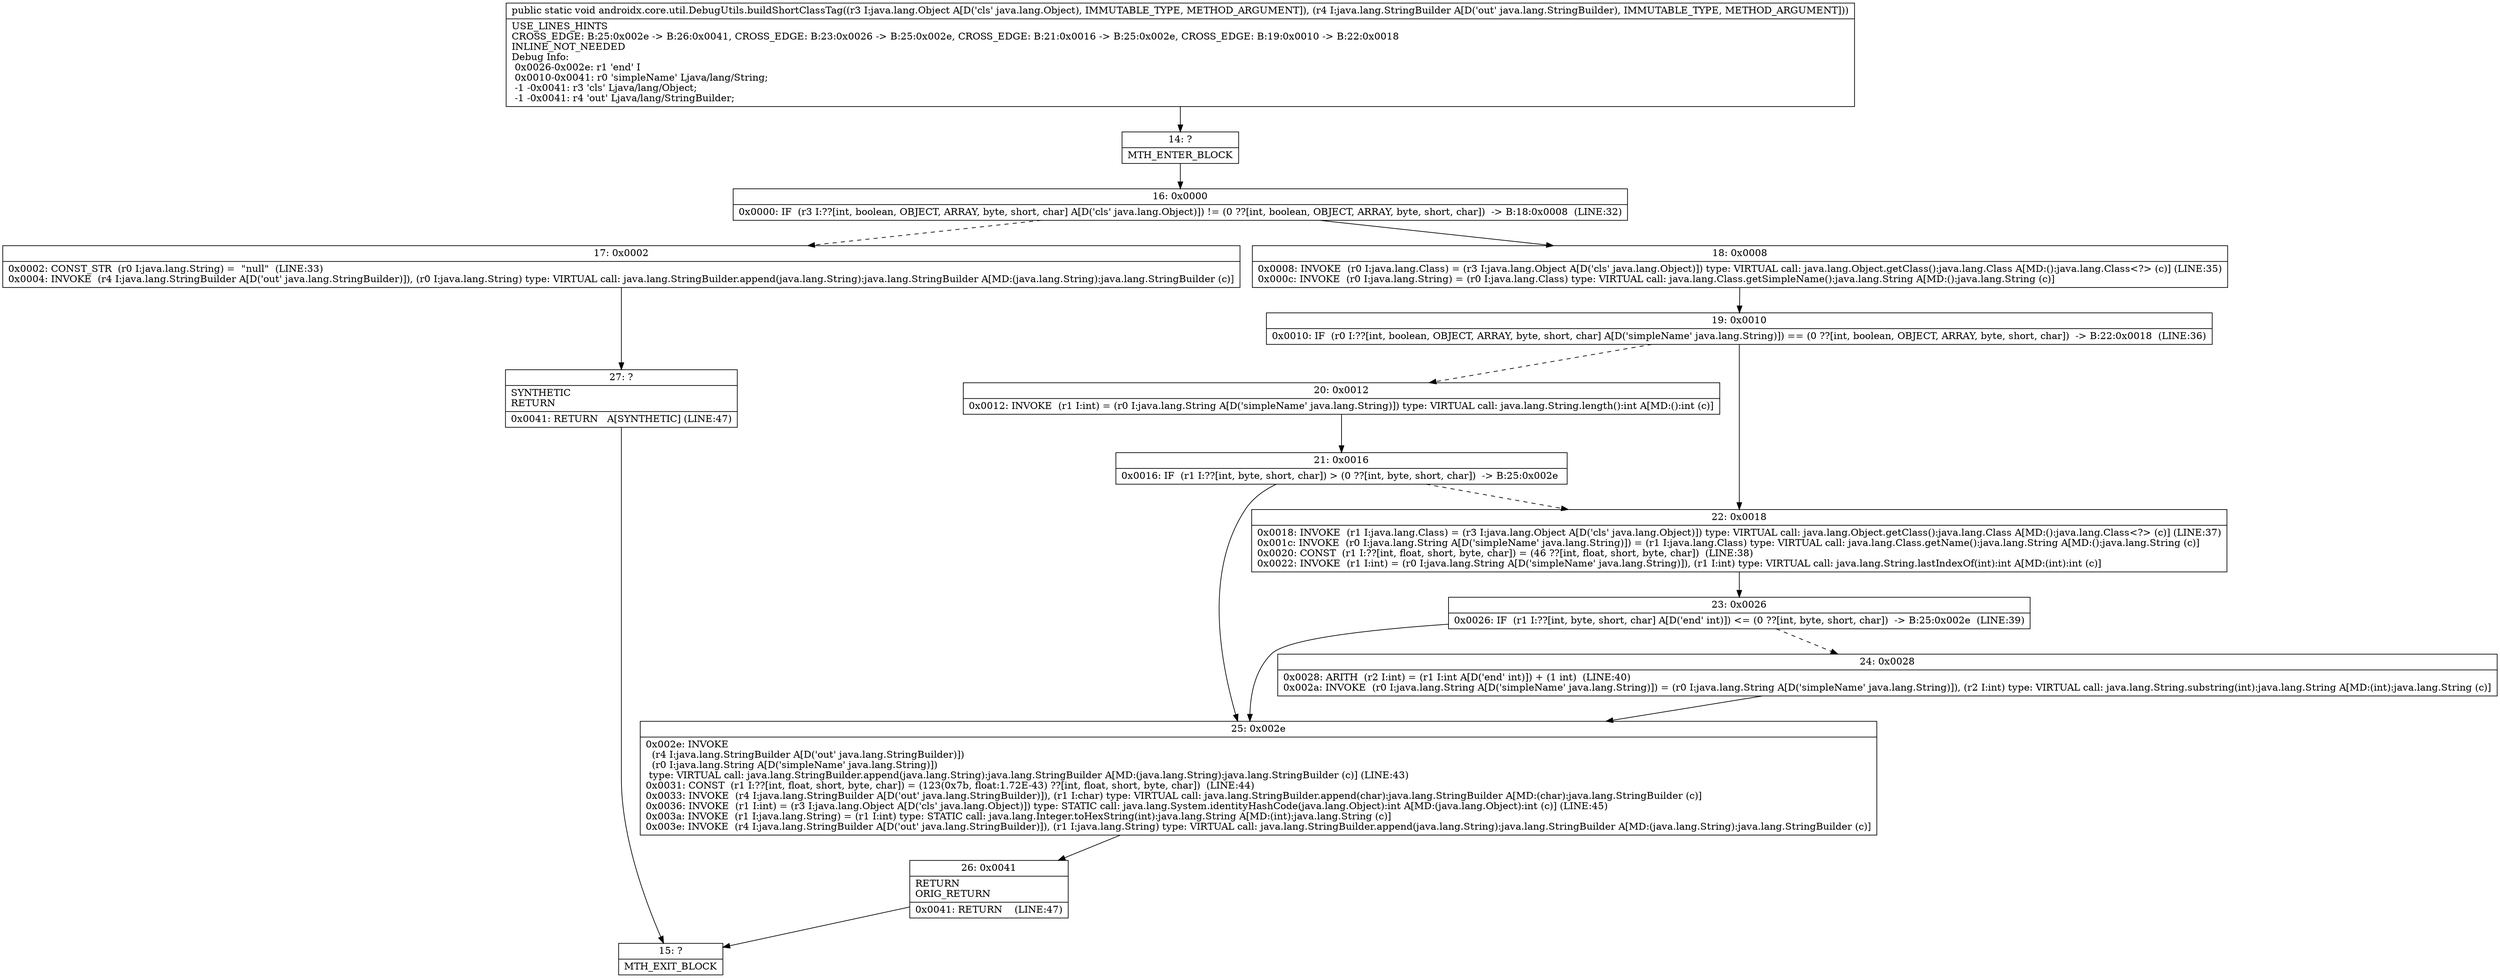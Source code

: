 digraph "CFG forandroidx.core.util.DebugUtils.buildShortClassTag(Ljava\/lang\/Object;Ljava\/lang\/StringBuilder;)V" {
Node_14 [shape=record,label="{14\:\ ?|MTH_ENTER_BLOCK\l}"];
Node_16 [shape=record,label="{16\:\ 0x0000|0x0000: IF  (r3 I:??[int, boolean, OBJECT, ARRAY, byte, short, char] A[D('cls' java.lang.Object)]) != (0 ??[int, boolean, OBJECT, ARRAY, byte, short, char])  \-\> B:18:0x0008  (LINE:32)\l}"];
Node_17 [shape=record,label="{17\:\ 0x0002|0x0002: CONST_STR  (r0 I:java.lang.String) =  \"null\"  (LINE:33)\l0x0004: INVOKE  (r4 I:java.lang.StringBuilder A[D('out' java.lang.StringBuilder)]), (r0 I:java.lang.String) type: VIRTUAL call: java.lang.StringBuilder.append(java.lang.String):java.lang.StringBuilder A[MD:(java.lang.String):java.lang.StringBuilder (c)]\l}"];
Node_27 [shape=record,label="{27\:\ ?|SYNTHETIC\lRETURN\l|0x0041: RETURN   A[SYNTHETIC] (LINE:47)\l}"];
Node_15 [shape=record,label="{15\:\ ?|MTH_EXIT_BLOCK\l}"];
Node_18 [shape=record,label="{18\:\ 0x0008|0x0008: INVOKE  (r0 I:java.lang.Class) = (r3 I:java.lang.Object A[D('cls' java.lang.Object)]) type: VIRTUAL call: java.lang.Object.getClass():java.lang.Class A[MD:():java.lang.Class\<?\> (c)] (LINE:35)\l0x000c: INVOKE  (r0 I:java.lang.String) = (r0 I:java.lang.Class) type: VIRTUAL call: java.lang.Class.getSimpleName():java.lang.String A[MD:():java.lang.String (c)]\l}"];
Node_19 [shape=record,label="{19\:\ 0x0010|0x0010: IF  (r0 I:??[int, boolean, OBJECT, ARRAY, byte, short, char] A[D('simpleName' java.lang.String)]) == (0 ??[int, boolean, OBJECT, ARRAY, byte, short, char])  \-\> B:22:0x0018  (LINE:36)\l}"];
Node_20 [shape=record,label="{20\:\ 0x0012|0x0012: INVOKE  (r1 I:int) = (r0 I:java.lang.String A[D('simpleName' java.lang.String)]) type: VIRTUAL call: java.lang.String.length():int A[MD:():int (c)]\l}"];
Node_21 [shape=record,label="{21\:\ 0x0016|0x0016: IF  (r1 I:??[int, byte, short, char]) \> (0 ??[int, byte, short, char])  \-\> B:25:0x002e \l}"];
Node_25 [shape=record,label="{25\:\ 0x002e|0x002e: INVOKE  \l  (r4 I:java.lang.StringBuilder A[D('out' java.lang.StringBuilder)])\l  (r0 I:java.lang.String A[D('simpleName' java.lang.String)])\l type: VIRTUAL call: java.lang.StringBuilder.append(java.lang.String):java.lang.StringBuilder A[MD:(java.lang.String):java.lang.StringBuilder (c)] (LINE:43)\l0x0031: CONST  (r1 I:??[int, float, short, byte, char]) = (123(0x7b, float:1.72E\-43) ??[int, float, short, byte, char])  (LINE:44)\l0x0033: INVOKE  (r4 I:java.lang.StringBuilder A[D('out' java.lang.StringBuilder)]), (r1 I:char) type: VIRTUAL call: java.lang.StringBuilder.append(char):java.lang.StringBuilder A[MD:(char):java.lang.StringBuilder (c)]\l0x0036: INVOKE  (r1 I:int) = (r3 I:java.lang.Object A[D('cls' java.lang.Object)]) type: STATIC call: java.lang.System.identityHashCode(java.lang.Object):int A[MD:(java.lang.Object):int (c)] (LINE:45)\l0x003a: INVOKE  (r1 I:java.lang.String) = (r1 I:int) type: STATIC call: java.lang.Integer.toHexString(int):java.lang.String A[MD:(int):java.lang.String (c)]\l0x003e: INVOKE  (r4 I:java.lang.StringBuilder A[D('out' java.lang.StringBuilder)]), (r1 I:java.lang.String) type: VIRTUAL call: java.lang.StringBuilder.append(java.lang.String):java.lang.StringBuilder A[MD:(java.lang.String):java.lang.StringBuilder (c)]\l}"];
Node_26 [shape=record,label="{26\:\ 0x0041|RETURN\lORIG_RETURN\l|0x0041: RETURN    (LINE:47)\l}"];
Node_22 [shape=record,label="{22\:\ 0x0018|0x0018: INVOKE  (r1 I:java.lang.Class) = (r3 I:java.lang.Object A[D('cls' java.lang.Object)]) type: VIRTUAL call: java.lang.Object.getClass():java.lang.Class A[MD:():java.lang.Class\<?\> (c)] (LINE:37)\l0x001c: INVOKE  (r0 I:java.lang.String A[D('simpleName' java.lang.String)]) = (r1 I:java.lang.Class) type: VIRTUAL call: java.lang.Class.getName():java.lang.String A[MD:():java.lang.String (c)]\l0x0020: CONST  (r1 I:??[int, float, short, byte, char]) = (46 ??[int, float, short, byte, char])  (LINE:38)\l0x0022: INVOKE  (r1 I:int) = (r0 I:java.lang.String A[D('simpleName' java.lang.String)]), (r1 I:int) type: VIRTUAL call: java.lang.String.lastIndexOf(int):int A[MD:(int):int (c)]\l}"];
Node_23 [shape=record,label="{23\:\ 0x0026|0x0026: IF  (r1 I:??[int, byte, short, char] A[D('end' int)]) \<= (0 ??[int, byte, short, char])  \-\> B:25:0x002e  (LINE:39)\l}"];
Node_24 [shape=record,label="{24\:\ 0x0028|0x0028: ARITH  (r2 I:int) = (r1 I:int A[D('end' int)]) + (1 int)  (LINE:40)\l0x002a: INVOKE  (r0 I:java.lang.String A[D('simpleName' java.lang.String)]) = (r0 I:java.lang.String A[D('simpleName' java.lang.String)]), (r2 I:int) type: VIRTUAL call: java.lang.String.substring(int):java.lang.String A[MD:(int):java.lang.String (c)]\l}"];
MethodNode[shape=record,label="{public static void androidx.core.util.DebugUtils.buildShortClassTag((r3 I:java.lang.Object A[D('cls' java.lang.Object), IMMUTABLE_TYPE, METHOD_ARGUMENT]), (r4 I:java.lang.StringBuilder A[D('out' java.lang.StringBuilder), IMMUTABLE_TYPE, METHOD_ARGUMENT]))  | USE_LINES_HINTS\lCROSS_EDGE: B:25:0x002e \-\> B:26:0x0041, CROSS_EDGE: B:23:0x0026 \-\> B:25:0x002e, CROSS_EDGE: B:21:0x0016 \-\> B:25:0x002e, CROSS_EDGE: B:19:0x0010 \-\> B:22:0x0018\lINLINE_NOT_NEEDED\lDebug Info:\l  0x0026\-0x002e: r1 'end' I\l  0x0010\-0x0041: r0 'simpleName' Ljava\/lang\/String;\l  \-1 \-0x0041: r3 'cls' Ljava\/lang\/Object;\l  \-1 \-0x0041: r4 'out' Ljava\/lang\/StringBuilder;\l}"];
MethodNode -> Node_14;Node_14 -> Node_16;
Node_16 -> Node_17[style=dashed];
Node_16 -> Node_18;
Node_17 -> Node_27;
Node_27 -> Node_15;
Node_18 -> Node_19;
Node_19 -> Node_20[style=dashed];
Node_19 -> Node_22;
Node_20 -> Node_21;
Node_21 -> Node_22[style=dashed];
Node_21 -> Node_25;
Node_25 -> Node_26;
Node_26 -> Node_15;
Node_22 -> Node_23;
Node_23 -> Node_24[style=dashed];
Node_23 -> Node_25;
Node_24 -> Node_25;
}

